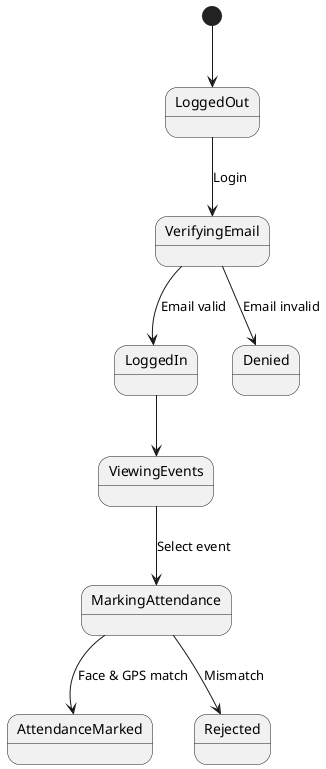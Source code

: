 @startuml

'=============================
' STATE DIAGRAM
'=============================
[*] --> LoggedOut
LoggedOut --> VerifyingEmail : Login
VerifyingEmail --> LoggedIn : Email valid
VerifyingEmail --> Denied : Email invalid
LoggedIn --> ViewingEvents
ViewingEvents --> MarkingAttendance : Select event
MarkingAttendance --> AttendanceMarked : Face & GPS match
MarkingAttendance --> Rejected : Mismatch

@enduml
